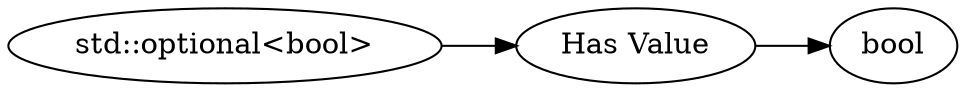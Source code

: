 digraph "std::optional<bool>" {
rankdir = LR
32
32 -> 33
33 -> 34

32 [label="std::optional<bool>",comment="name: \"std::optional<bool>\", typeName: \"\", id: 32, branchId: 0, recurseId: -1, attributes: 0, notes: \"\""];
33 [label="Has Value",comment="name: \"Has Value\", typeName: \"\", id: 33, branchId: 0, recurseId: -1, attributes: 0, notes: \"If true, follow with appropriate data type, otherwise nothing\""];
34 [label="bool",comment="name: \"bool\", typeName: \"\", id: 34, branchId: 0, recurseId: -1, attributes: 512, notes: \"\""];
{ rank = max;34}

}
